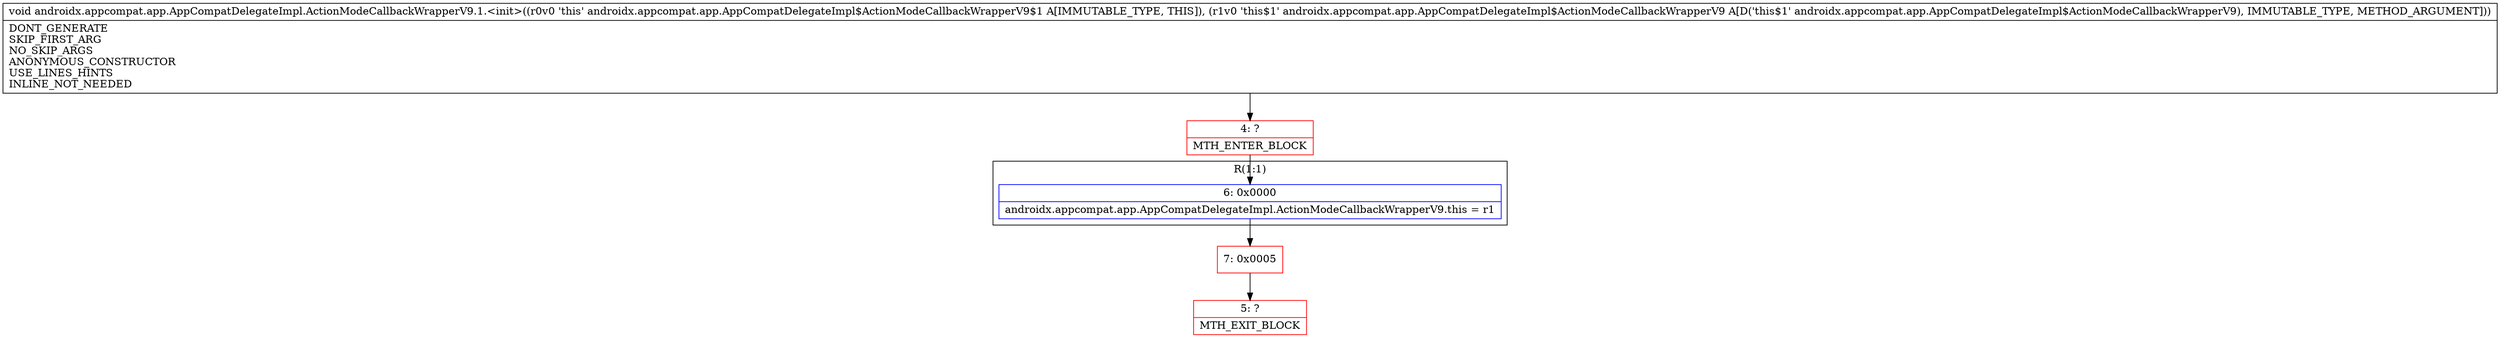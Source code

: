 digraph "CFG forandroidx.appcompat.app.AppCompatDelegateImpl.ActionModeCallbackWrapperV9.1.\<init\>(Landroidx\/appcompat\/app\/AppCompatDelegateImpl$ActionModeCallbackWrapperV9;)V" {
subgraph cluster_Region_152033555 {
label = "R(1:1)";
node [shape=record,color=blue];
Node_6 [shape=record,label="{6\:\ 0x0000|androidx.appcompat.app.AppCompatDelegateImpl.ActionModeCallbackWrapperV9.this = r1\l}"];
}
Node_4 [shape=record,color=red,label="{4\:\ ?|MTH_ENTER_BLOCK\l}"];
Node_7 [shape=record,color=red,label="{7\:\ 0x0005}"];
Node_5 [shape=record,color=red,label="{5\:\ ?|MTH_EXIT_BLOCK\l}"];
MethodNode[shape=record,label="{void androidx.appcompat.app.AppCompatDelegateImpl.ActionModeCallbackWrapperV9.1.\<init\>((r0v0 'this' androidx.appcompat.app.AppCompatDelegateImpl$ActionModeCallbackWrapperV9$1 A[IMMUTABLE_TYPE, THIS]), (r1v0 'this$1' androidx.appcompat.app.AppCompatDelegateImpl$ActionModeCallbackWrapperV9 A[D('this$1' androidx.appcompat.app.AppCompatDelegateImpl$ActionModeCallbackWrapperV9), IMMUTABLE_TYPE, METHOD_ARGUMENT]))  | DONT_GENERATE\lSKIP_FIRST_ARG\lNO_SKIP_ARGS\lANONYMOUS_CONSTRUCTOR\lUSE_LINES_HINTS\lINLINE_NOT_NEEDED\l}"];
MethodNode -> Node_4;Node_6 -> Node_7;
Node_4 -> Node_6;
Node_7 -> Node_5;
}


